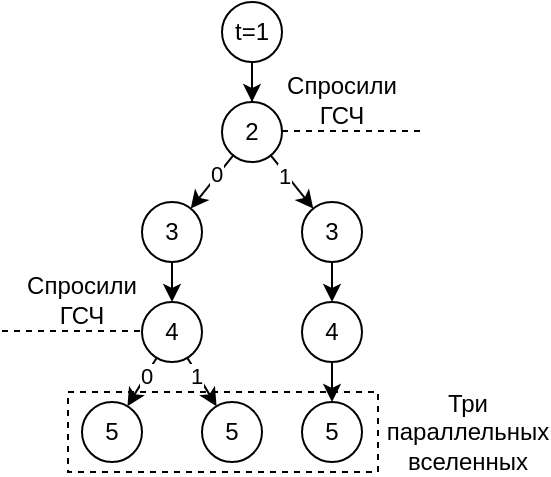 <mxfile version="17.2.4" type="device"><diagram id="iOqFOjF6sv7J7Fs1tgoI" name="Page-1"><mxGraphModel dx="716" dy="465" grid="1" gridSize="10" guides="1" tooltips="1" connect="1" arrows="1" fold="1" page="1" pageScale="1" pageWidth="827" pageHeight="1169" math="0" shadow="0"><root><mxCell id="0"/><mxCell id="1" parent="0"/><mxCell id="wczNzDDmoSqJdDVgstta-8" style="edgeStyle=orthogonalEdgeStyle;rounded=0;orthogonalLoop=1;jettySize=auto;html=1;entryX=0.5;entryY=0;entryDx=0;entryDy=0;" edge="1" parent="1" source="wczNzDDmoSqJdDVgstta-1" target="wczNzDDmoSqJdDVgstta-3"><mxGeometry relative="1" as="geometry"/></mxCell><mxCell id="wczNzDDmoSqJdDVgstta-1" value="t=1" style="ellipse;whiteSpace=wrap;html=1;aspect=fixed;" vertex="1" parent="1"><mxGeometry x="400" y="280" width="30" height="30" as="geometry"/></mxCell><mxCell id="wczNzDDmoSqJdDVgstta-9" style="rounded=0;orthogonalLoop=1;jettySize=auto;html=1;" edge="1" parent="1" source="wczNzDDmoSqJdDVgstta-3" target="wczNzDDmoSqJdDVgstta-4"><mxGeometry relative="1" as="geometry"/></mxCell><mxCell id="wczNzDDmoSqJdDVgstta-11" value="0" style="edgeLabel;html=1;align=center;verticalAlign=middle;resizable=0;points=[];" vertex="1" connectable="0" parent="wczNzDDmoSqJdDVgstta-9"><mxGeometry x="-0.314" y="2" relative="1" as="geometry"><mxPoint x="-3" y="-1" as="offset"/></mxGeometry></mxCell><mxCell id="wczNzDDmoSqJdDVgstta-10" style="rounded=0;orthogonalLoop=1;jettySize=auto;html=1;" edge="1" parent="1" source="wczNzDDmoSqJdDVgstta-3" target="wczNzDDmoSqJdDVgstta-5"><mxGeometry relative="1" as="geometry"/></mxCell><mxCell id="wczNzDDmoSqJdDVgstta-12" value="1" style="edgeLabel;html=1;align=center;verticalAlign=middle;resizable=0;points=[];" vertex="1" connectable="0" parent="wczNzDDmoSqJdDVgstta-10"><mxGeometry x="-0.284" y="-1" relative="1" as="geometry"><mxPoint as="offset"/></mxGeometry></mxCell><mxCell id="wczNzDDmoSqJdDVgstta-3" value="2" style="ellipse;whiteSpace=wrap;html=1;aspect=fixed;" vertex="1" parent="1"><mxGeometry x="400" y="330" width="30" height="30" as="geometry"/></mxCell><mxCell id="wczNzDDmoSqJdDVgstta-20" style="edgeStyle=none;rounded=0;orthogonalLoop=1;jettySize=auto;html=1;" edge="1" parent="1" source="wczNzDDmoSqJdDVgstta-4" target="wczNzDDmoSqJdDVgstta-13"><mxGeometry relative="1" as="geometry"/></mxCell><mxCell id="wczNzDDmoSqJdDVgstta-4" value="3" style="ellipse;whiteSpace=wrap;html=1;aspect=fixed;" vertex="1" parent="1"><mxGeometry x="360" y="380" width="30" height="30" as="geometry"/></mxCell><mxCell id="wczNzDDmoSqJdDVgstta-16" style="edgeStyle=none;rounded=0;orthogonalLoop=1;jettySize=auto;html=1;entryX=0.5;entryY=0;entryDx=0;entryDy=0;" edge="1" parent="1" source="wczNzDDmoSqJdDVgstta-5" target="wczNzDDmoSqJdDVgstta-14"><mxGeometry relative="1" as="geometry"/></mxCell><mxCell id="wczNzDDmoSqJdDVgstta-5" value="3" style="ellipse;whiteSpace=wrap;html=1;aspect=fixed;" vertex="1" parent="1"><mxGeometry x="440" y="380" width="30" height="30" as="geometry"/></mxCell><mxCell id="wczNzDDmoSqJdDVgstta-6" value="" style="endArrow=none;dashed=1;html=1;rounded=0;" edge="1" parent="1"><mxGeometry width="50" height="50" relative="1" as="geometry"><mxPoint x="430" y="344.5" as="sourcePoint"/><mxPoint x="500" y="344.5" as="targetPoint"/></mxGeometry></mxCell><mxCell id="wczNzDDmoSqJdDVgstta-7" value="Спросили ГСЧ" style="text;html=1;strokeColor=none;fillColor=none;align=center;verticalAlign=middle;whiteSpace=wrap;rounded=0;" vertex="1" parent="1"><mxGeometry x="430" y="314" width="60" height="30" as="geometry"/></mxCell><mxCell id="wczNzDDmoSqJdDVgstta-23" style="edgeStyle=none;rounded=0;orthogonalLoop=1;jettySize=auto;html=1;" edge="1" parent="1" source="wczNzDDmoSqJdDVgstta-13" target="wczNzDDmoSqJdDVgstta-22"><mxGeometry relative="1" as="geometry"/></mxCell><mxCell id="wczNzDDmoSqJdDVgstta-25" value="0" style="edgeLabel;html=1;align=center;verticalAlign=middle;resizable=0;points=[];" vertex="1" connectable="0" parent="wczNzDDmoSqJdDVgstta-23"><mxGeometry x="-0.259" y="1" relative="1" as="geometry"><mxPoint x="-1" y="-1" as="offset"/></mxGeometry></mxCell><mxCell id="wczNzDDmoSqJdDVgstta-24" style="edgeStyle=none;rounded=0;orthogonalLoop=1;jettySize=auto;html=1;" edge="1" parent="1" source="wczNzDDmoSqJdDVgstta-13" target="wczNzDDmoSqJdDVgstta-21"><mxGeometry relative="1" as="geometry"/></mxCell><mxCell id="wczNzDDmoSqJdDVgstta-26" value="1" style="edgeLabel;html=1;align=center;verticalAlign=middle;resizable=0;points=[];" vertex="1" connectable="0" parent="wczNzDDmoSqJdDVgstta-24"><mxGeometry x="-0.279" y="-1" relative="1" as="geometry"><mxPoint as="offset"/></mxGeometry></mxCell><mxCell id="wczNzDDmoSqJdDVgstta-13" value="4" style="ellipse;whiteSpace=wrap;html=1;aspect=fixed;" vertex="1" parent="1"><mxGeometry x="360" y="430" width="30" height="30" as="geometry"/></mxCell><mxCell id="wczNzDDmoSqJdDVgstta-17" style="edgeStyle=none;rounded=0;orthogonalLoop=1;jettySize=auto;html=1;" edge="1" parent="1" source="wczNzDDmoSqJdDVgstta-14" target="wczNzDDmoSqJdDVgstta-15"><mxGeometry relative="1" as="geometry"/></mxCell><mxCell id="wczNzDDmoSqJdDVgstta-14" value="4" style="ellipse;whiteSpace=wrap;html=1;aspect=fixed;" vertex="1" parent="1"><mxGeometry x="440" y="430" width="30" height="30" as="geometry"/></mxCell><mxCell id="wczNzDDmoSqJdDVgstta-15" value="5" style="ellipse;whiteSpace=wrap;html=1;aspect=fixed;" vertex="1" parent="1"><mxGeometry x="440" y="480" width="30" height="30" as="geometry"/></mxCell><mxCell id="wczNzDDmoSqJdDVgstta-18" value="" style="endArrow=none;dashed=1;html=1;rounded=0;" edge="1" parent="1"><mxGeometry width="50" height="50" relative="1" as="geometry"><mxPoint x="290" y="444.5" as="sourcePoint"/><mxPoint x="360" y="444.5" as="targetPoint"/></mxGeometry></mxCell><mxCell id="wczNzDDmoSqJdDVgstta-19" value="Спросили ГСЧ" style="text;html=1;strokeColor=none;fillColor=none;align=center;verticalAlign=middle;whiteSpace=wrap;rounded=0;" vertex="1" parent="1"><mxGeometry x="300" y="414" width="60" height="30" as="geometry"/></mxCell><mxCell id="wczNzDDmoSqJdDVgstta-21" value="5" style="ellipse;whiteSpace=wrap;html=1;aspect=fixed;" vertex="1" parent="1"><mxGeometry x="390" y="480" width="30" height="30" as="geometry"/></mxCell><mxCell id="wczNzDDmoSqJdDVgstta-22" value="5" style="ellipse;whiteSpace=wrap;html=1;aspect=fixed;" vertex="1" parent="1"><mxGeometry x="330" y="480" width="30" height="30" as="geometry"/></mxCell><mxCell id="wczNzDDmoSqJdDVgstta-27" value="" style="rounded=0;whiteSpace=wrap;html=1;dashed=1;fillColor=none;" vertex="1" parent="1"><mxGeometry x="323" y="475" width="155" height="40" as="geometry"/></mxCell><mxCell id="wczNzDDmoSqJdDVgstta-28" value="Три параллельных вселенных" style="text;html=1;strokeColor=none;fillColor=none;align=center;verticalAlign=middle;whiteSpace=wrap;rounded=0;dashed=1;" vertex="1" parent="1"><mxGeometry x="493" y="480" width="60" height="30" as="geometry"/></mxCell></root></mxGraphModel></diagram></mxfile>